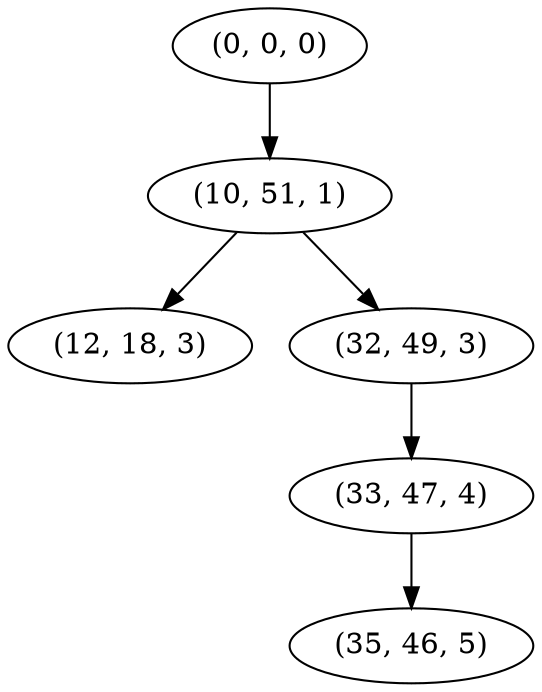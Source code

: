 digraph tree {
    "(0, 0, 0)";
    "(10, 51, 1)";
    "(12, 18, 3)";
    "(32, 49, 3)";
    "(33, 47, 4)";
    "(35, 46, 5)";
    "(0, 0, 0)" -> "(10, 51, 1)";
    "(10, 51, 1)" -> "(12, 18, 3)";
    "(10, 51, 1)" -> "(32, 49, 3)";
    "(32, 49, 3)" -> "(33, 47, 4)";
    "(33, 47, 4)" -> "(35, 46, 5)";
}
